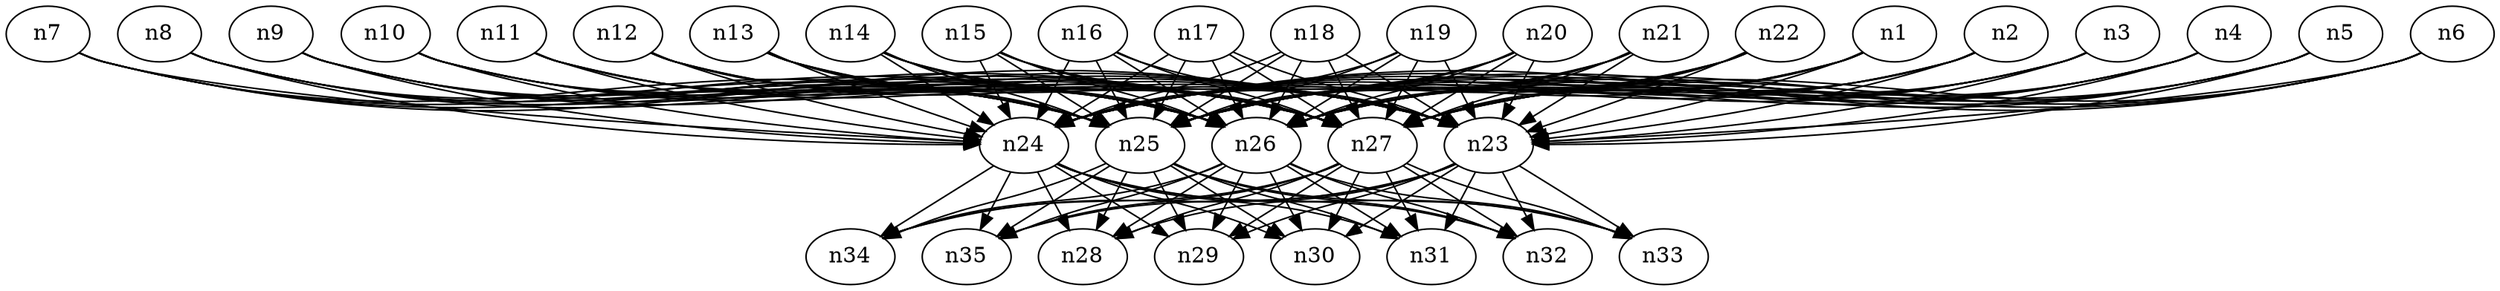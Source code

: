 digraph g {
	n1 -> n23;
	n2 -> n23;
	n3 -> n23;
	n4 -> n23;
	n5 -> n23;
	n6 -> n23;
	n7 -> n23;
	n8 -> n23;
	n9 -> n23;
	n10 -> n23;
	n11 -> n23;
	n12 -> n23;
	n13 -> n23;
	n14 -> n23;
	n15 -> n23;
	n16 -> n23;
	n17 -> n23;
	n18 -> n23;
	n19 -> n23;
	n20 -> n23;
	n21 -> n23;
	n22 -> n23;
	n1 -> n24;
	n2 -> n24;
	n3 -> n24;
	n4 -> n24;
	n5 -> n24;
	n6 -> n24;
	n7 -> n24;
	n8 -> n24;
	n9 -> n24;
	n10 -> n24;
	n11 -> n24;
	n12 -> n24;
	n13 -> n24;
	n14 -> n24;
	n15 -> n24;
	n16 -> n24;
	n17 -> n24;
	n18 -> n24;
	n19 -> n24;
	n20 -> n24;
	n21 -> n24;
	n22 -> n24;	
	n1 -> n25;
	n2 -> n25;
	n3 -> n25;
	n4 -> n25;
	n5 -> n25;
	n6 -> n25;
	n7 -> n25;
	n8 -> n25;
	n9 -> n25;
	n10 -> n25;
	n11 -> n25;
	n12 -> n25;
	n13 -> n25;
	n14 -> n25;
	n15 -> n25;
	n16 -> n25;
	n17 -> n25;
	n18 -> n25;
	n19 -> n25;
	n20 -> n25;
	n21 -> n25;
	n22 -> n25;	
	n1 -> n26;
	n2 -> n26;
	n3 -> n26;
	n4 -> n26;
	n5 -> n26;
	n6 -> n26;
	n7 -> n26;
	n8 -> n26;
	n9 -> n26;
	n10 -> n26;
	n11 -> n26;
	n12 -> n26;
	n13 -> n26;
	n14 -> n26;
	n15 -> n26;
	n16 -> n26;
	n17 -> n26;
	n18 -> n26;
	n19 -> n26;
	n20 -> n26;
	n21 -> n26;
	n22 -> n26;	
	n1 -> n27;
	n2 -> n27;
	n3 -> n27;
	n4 -> n27;
	n5 -> n27;
	n6 -> n27;
	n7 -> n27;
	n8 -> n27;
	n9 -> n27;
	n10 -> n27;
	n11 -> n27;
	n12 -> n27;
	n13 -> n27;
	n14 -> n27;
	n15 -> n27;
	n16 -> n27;
	n17 -> n27;
	n18 -> n27;
	n19 -> n27;
	n20 -> n27;
	n21 -> n27;
	n22 -> n27;

	n23 -> n28;
	n24 -> n28;
	n25 -> n28;
	n26 -> n28;
	n27 -> n28;
	n23 -> n29;
	n24 -> n29;
	n25 -> n29;
	n26 -> n29;
	n27 -> n29;
	n23 -> n30;
	n24 -> n30;
	n25 -> n30;
	n26 -> n30;
	n27 -> n30;
	n23 -> n31;
	n24 -> n31;
	n25 -> n31;
	n26 -> n31;
	n27 -> n31;
	n23 -> n32;
	n24 -> n32;
	n25 -> n32;
	n26 -> n32;
	n27 -> n32;
	n23 -> n33;
	n24 -> n33;
	n25 -> n33;
	n26 -> n33;
	n27 -> n33;
	n23 -> n34;
	n24 -> n34;
	n25 -> n34;
	n26 -> n34;
	n27 -> n34;
	n23 -> n35;
	n24 -> n35;
	n25 -> n35;
	n26 -> n35;
	n27 -> n35;
}
